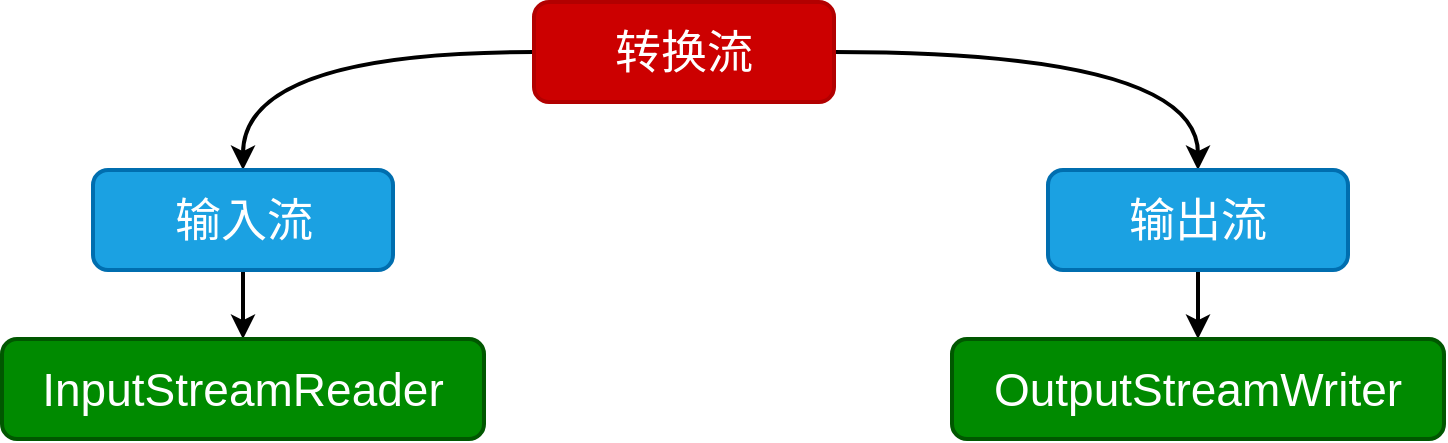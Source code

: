 <mxfile version="13.9.9" type="device"><diagram id="2GGol6xe818DFMdHVkJY" name="第 1 页"><mxGraphModel dx="1186" dy="751" grid="0" gridSize="10" guides="1" tooltips="1" connect="1" arrows="1" fold="1" page="0" pageScale="1" pageWidth="1200" pageHeight="1920" math="0" shadow="0"><root><mxCell id="0"/><mxCell id="1" parent="0"/><mxCell id="Jb2xIHP_T2XXy-NFmXbd-4" style="edgeStyle=orthogonalEdgeStyle;rounded=0;orthogonalLoop=1;jettySize=auto;html=1;exitX=0;exitY=0.5;exitDx=0;exitDy=0;entryX=0.5;entryY=0;entryDx=0;entryDy=0;curved=1;strokeWidth=2;" parent="1" source="Jb2xIHP_T2XXy-NFmXbd-1" target="Jb2xIHP_T2XXy-NFmXbd-2" edge="1"><mxGeometry relative="1" as="geometry"/></mxCell><mxCell id="Jb2xIHP_T2XXy-NFmXbd-5" style="edgeStyle=orthogonalEdgeStyle;rounded=0;orthogonalLoop=1;jettySize=auto;html=1;exitX=1;exitY=0.5;exitDx=0;exitDy=0;entryX=0.5;entryY=0;entryDx=0;entryDy=0;curved=1;strokeWidth=2;" parent="1" source="Jb2xIHP_T2XXy-NFmXbd-1" target="Jb2xIHP_T2XXy-NFmXbd-3" edge="1"><mxGeometry relative="1" as="geometry"/></mxCell><mxCell id="Jb2xIHP_T2XXy-NFmXbd-1" value="&lt;font style=&quot;font-size: 23px&quot;&gt;转换流&lt;/font&gt;" style="rounded=1;whiteSpace=wrap;html=1;strokeWidth=2;strokeColor=#B20000;fontColor=#ffffff;fillColor=#CC0000;" parent="1" vertex="1"><mxGeometry x="500" y="160" width="150" height="50" as="geometry"/></mxCell><mxCell id="Jb2xIHP_T2XXy-NFmXbd-10" style="edgeStyle=orthogonalEdgeStyle;curved=1;rounded=0;orthogonalLoop=1;jettySize=auto;html=1;exitX=0.5;exitY=1;exitDx=0;exitDy=0;entryX=0.5;entryY=0;entryDx=0;entryDy=0;strokeWidth=2;" parent="1" source="Jb2xIHP_T2XXy-NFmXbd-2" target="Jb2xIHP_T2XXy-NFmXbd-8" edge="1"><mxGeometry relative="1" as="geometry"/></mxCell><UserObject label="&lt;span style=&quot;font-size: 23px&quot;&gt;输入流&lt;/span&gt;" id="Jb2xIHP_T2XXy-NFmXbd-2"><mxCell style="rounded=1;whiteSpace=wrap;html=1;strokeWidth=2;fillColor=#1ba1e2;strokeColor=#006EAF;fontColor=#ffffff;" parent="1" vertex="1"><mxGeometry x="279.5" y="244" width="150" height="50" as="geometry"/></mxCell></UserObject><mxCell id="HgNH5KcqE0XOMjf0wP52-1" style="edgeStyle=orthogonalEdgeStyle;rounded=0;orthogonalLoop=1;jettySize=auto;html=1;exitX=0.5;exitY=1;exitDx=0;exitDy=0;entryX=0.5;entryY=0;entryDx=0;entryDy=0;curved=1;strokeWidth=2;" edge="1" parent="1" source="Jb2xIHP_T2XXy-NFmXbd-3" target="Jb2xIHP_T2XXy-NFmXbd-12"><mxGeometry relative="1" as="geometry"/></mxCell><mxCell id="Jb2xIHP_T2XXy-NFmXbd-3" value="&lt;font style=&quot;font-size: 23px&quot;&gt;输出流&lt;/font&gt;" style="rounded=1;whiteSpace=wrap;html=1;strokeWidth=2;fillColor=#1ba1e2;strokeColor=#006EAF;fontColor=#ffffff;" parent="1" vertex="1"><mxGeometry x="757" y="244" width="150" height="50" as="geometry"/></mxCell><mxCell id="Jb2xIHP_T2XXy-NFmXbd-8" value="&lt;font style=&quot;font-size: 23px&quot;&gt;InputStreamReader&lt;/font&gt;" style="rounded=1;whiteSpace=wrap;html=1;strokeWidth=2;fillColor=#008a00;strokeColor=#005700;fontColor=#ffffff;" parent="1" vertex="1"><mxGeometry x="234" y="328.5" width="241" height="50" as="geometry"/></mxCell><mxCell id="Jb2xIHP_T2XXy-NFmXbd-12" value="&lt;font style=&quot;font-size: 23px&quot;&gt;OutputStreamWriter&lt;/font&gt;" style="rounded=1;whiteSpace=wrap;html=1;strokeWidth=2;fillColor=#008a00;strokeColor=#005700;fontColor=#ffffff;" parent="1" vertex="1"><mxGeometry x="709" y="328.5" width="246" height="50" as="geometry"/></mxCell></root></mxGraphModel></diagram></mxfile>